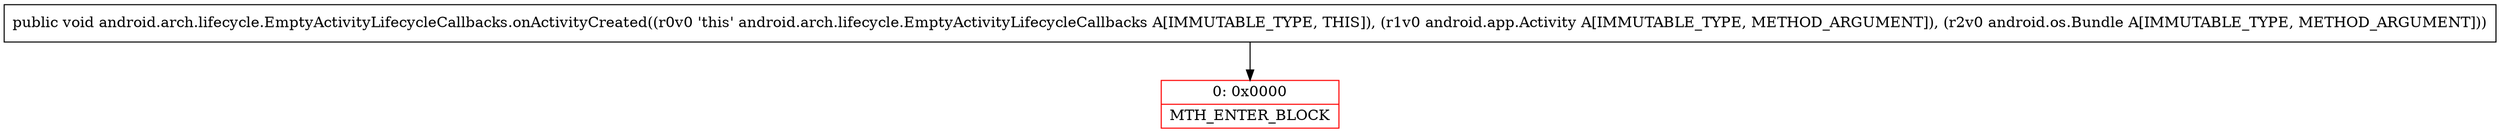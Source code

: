 digraph "CFG forandroid.arch.lifecycle.EmptyActivityLifecycleCallbacks.onActivityCreated(Landroid\/app\/Activity;Landroid\/os\/Bundle;)V" {
subgraph cluster_Region_494347784 {
label = "R(0)";
node [shape=record,color=blue];
}
Node_0 [shape=record,color=red,label="{0\:\ 0x0000|MTH_ENTER_BLOCK\l}"];
MethodNode[shape=record,label="{public void android.arch.lifecycle.EmptyActivityLifecycleCallbacks.onActivityCreated((r0v0 'this' android.arch.lifecycle.EmptyActivityLifecycleCallbacks A[IMMUTABLE_TYPE, THIS]), (r1v0 android.app.Activity A[IMMUTABLE_TYPE, METHOD_ARGUMENT]), (r2v0 android.os.Bundle A[IMMUTABLE_TYPE, METHOD_ARGUMENT])) }"];
MethodNode -> Node_0;
}

